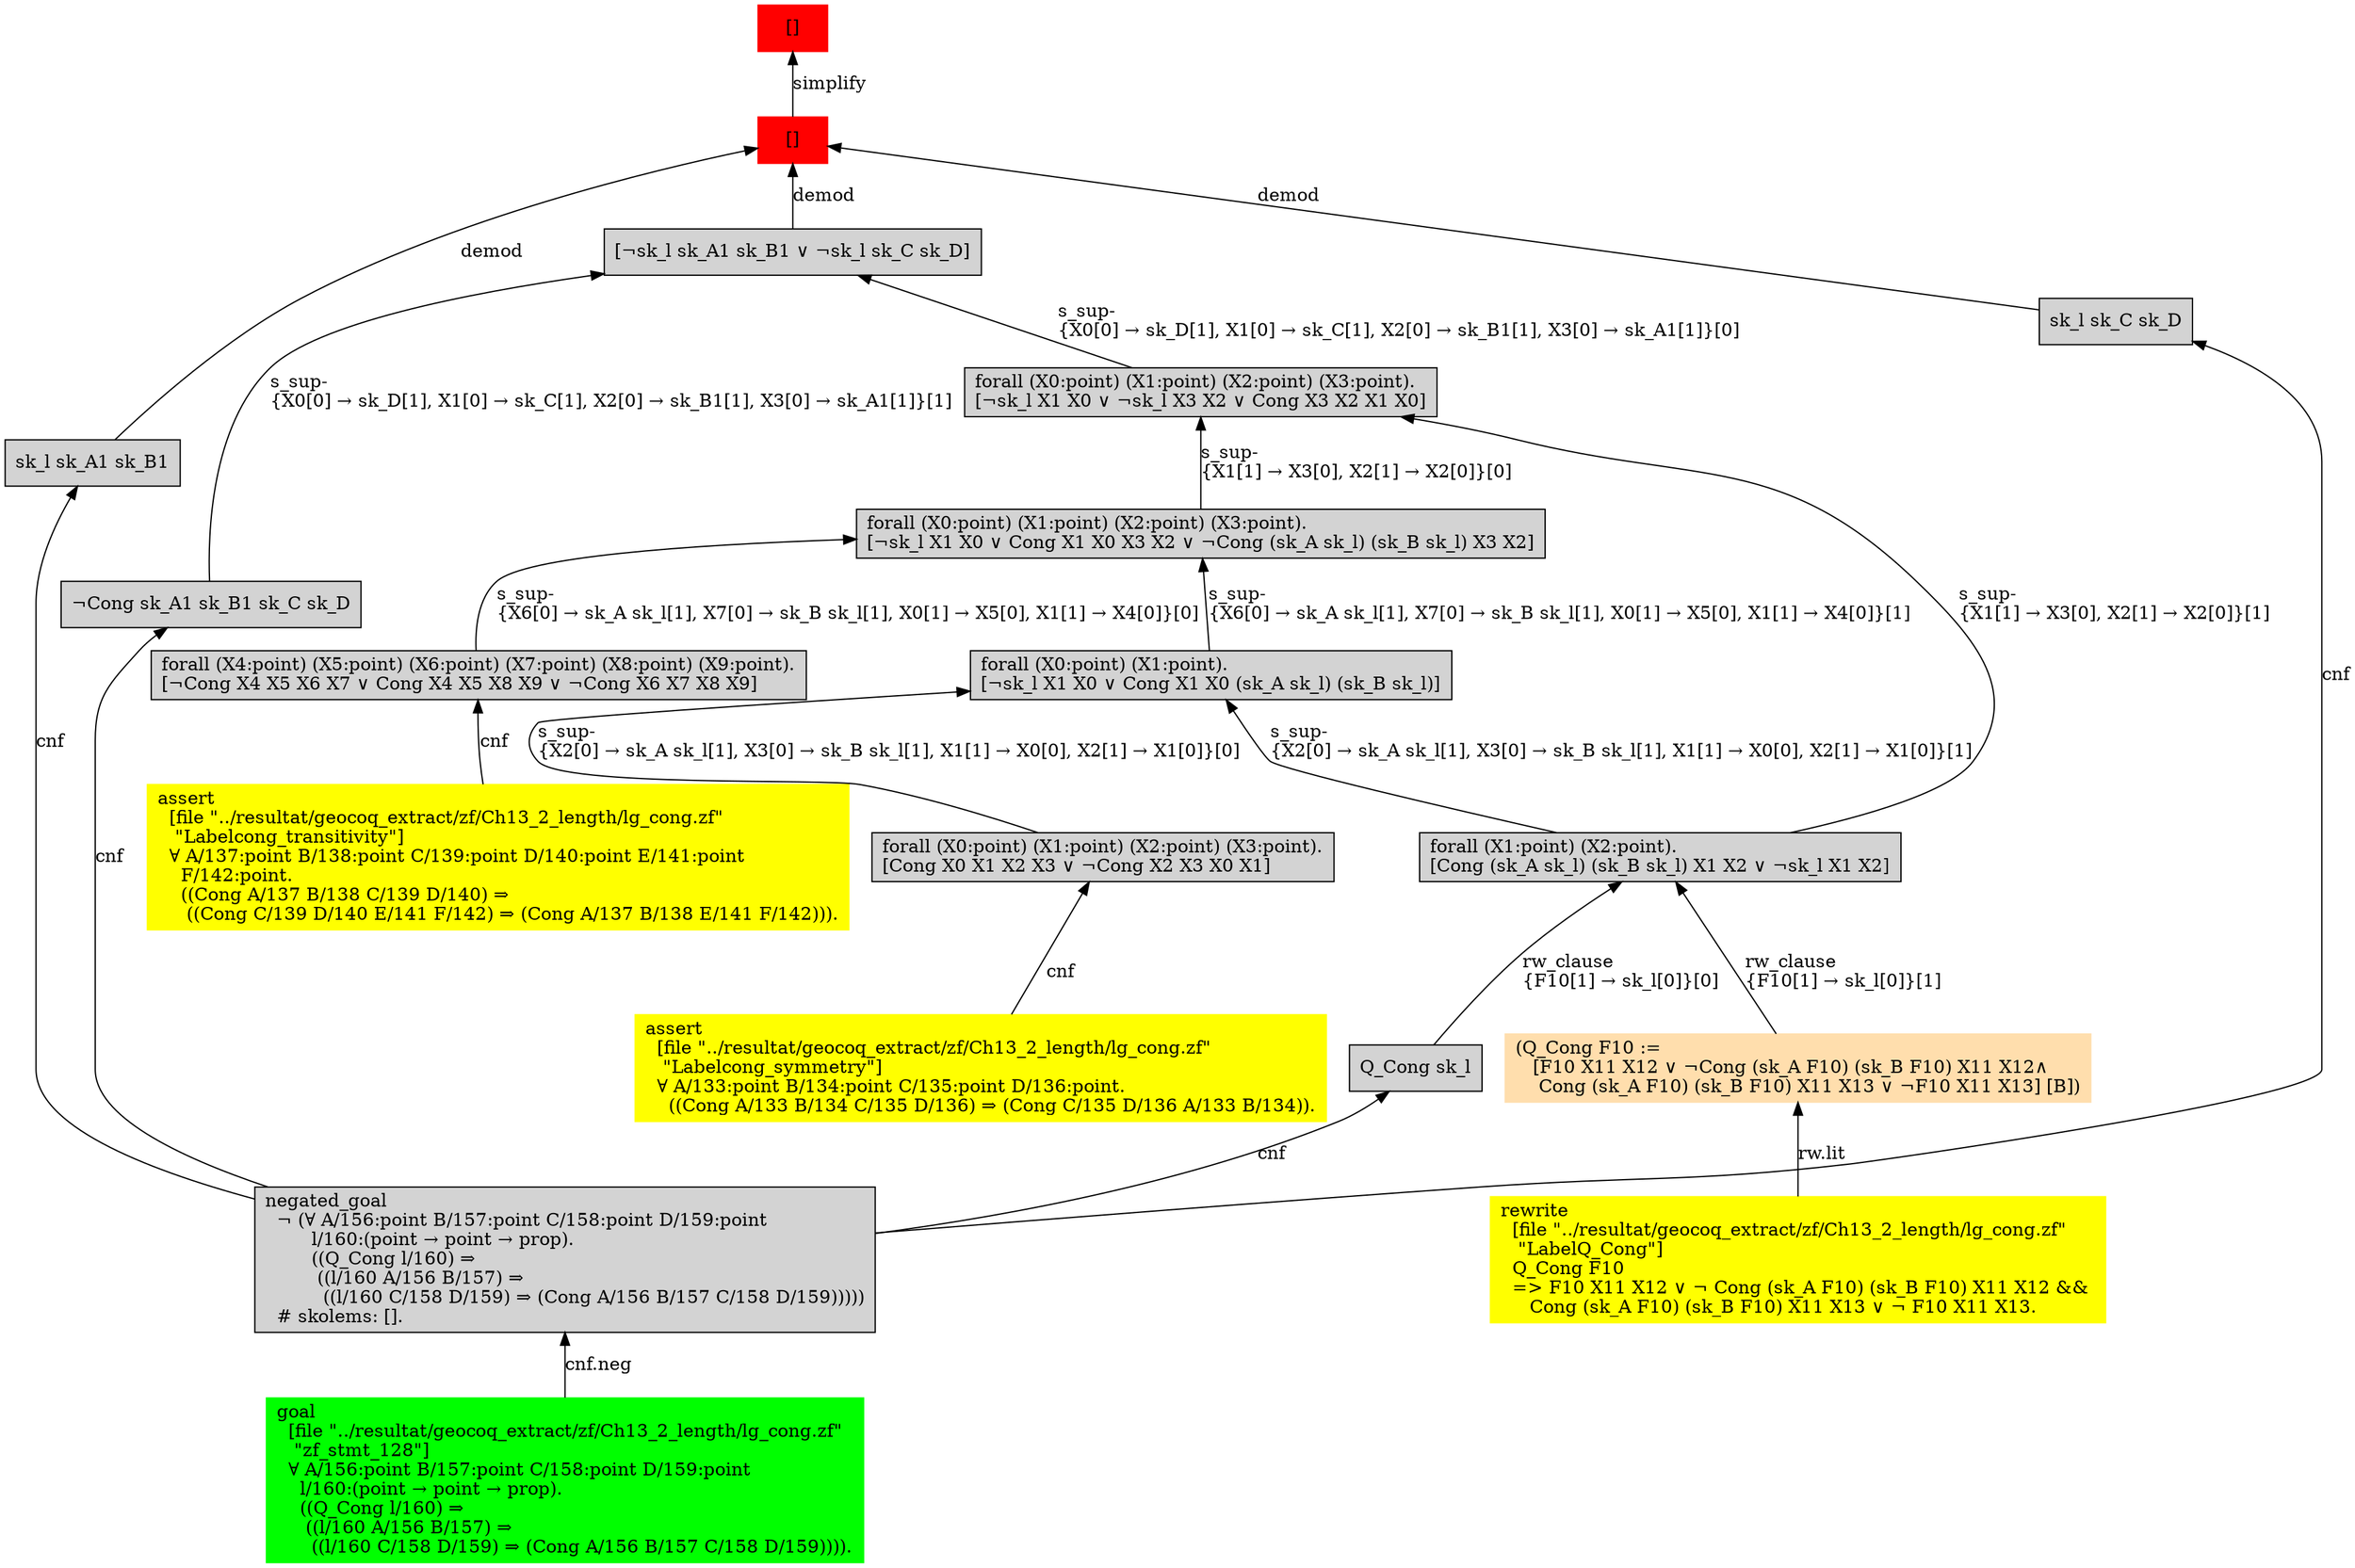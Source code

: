 digraph "unsat_graph" {
  vertex_0 [color=red, label="[]", shape=box, style=filled];
  vertex_0 -> vertex_1 [label="simplify", dir="back"];
  vertex_1 [color=red, label="[]", shape=box, style=filled];
  vertex_1 -> vertex_2 [label="demod", dir="back"];
  vertex_2 [shape=box, label="sk_l sk_C sk_D\l", style=filled];
  vertex_2 -> vertex_3 [label="cnf", dir="back"];
  vertex_3 [shape=box, label="negated_goal\l  ¬ (∀ A/156:point B/157:point C/158:point D/159:point \l        l/160:(point → point → prop).\l        ((Q_Cong l/160) ⇒\l         ((l/160 A/156 B/157) ⇒\l          ((l/160 C/158 D/159) ⇒ (Cong A/156 B/157 C/158 D/159)))))\l  # skolems: [].\l", style=filled];
  vertex_3 -> vertex_4 [label="cnf.neg", dir="back"];
  vertex_4 [color=green, shape=box, label="goal\l  [file \"../resultat/geocoq_extract/zf/Ch13_2_length/lg_cong.zf\" \l   \"zf_stmt_128\"]\l  ∀ A/156:point B/157:point C/158:point D/159:point \l    l/160:(point → point → prop).\l    ((Q_Cong l/160) ⇒\l     ((l/160 A/156 B/157) ⇒\l      ((l/160 C/158 D/159) ⇒ (Cong A/156 B/157 C/158 D/159)))).\l", style=filled];
  vertex_1 -> vertex_5 [label="demod", dir="back"];
  vertex_5 [shape=box, label="sk_l sk_A1 sk_B1\l", style=filled];
  vertex_5 -> vertex_3 [label="cnf", dir="back"];
  vertex_1 -> vertex_6 [label="demod", dir="back"];
  vertex_6 [shape=box, label="[¬sk_l sk_A1 sk_B1 ∨ ¬sk_l sk_C sk_D]\l", style=filled];
  vertex_6 -> vertex_7 [label="s_sup-\l\{X0[0] → sk_D[1], X1[0] → sk_C[1], X2[0] → sk_B1[1], X3[0] → sk_A1[1]\}[1]\l", dir="back"];
  vertex_7 [shape=box, label="¬Cong sk_A1 sk_B1 sk_C sk_D\l", style=filled];
  vertex_7 -> vertex_3 [label="cnf", dir="back"];
  vertex_6 -> vertex_8 [label="s_sup-\l\{X0[0] → sk_D[1], X1[0] → sk_C[1], X2[0] → sk_B1[1], X3[0] → sk_A1[1]\}[0]\l", dir="back"];
  vertex_8 [shape=box, label="forall (X0:point) (X1:point) (X2:point) (X3:point).\l[¬sk_l X1 X0 ∨ ¬sk_l X3 X2 ∨ Cong X3 X2 X1 X0]\l", style=filled];
  vertex_8 -> vertex_9 [label="s_sup-\l\{X1[1] → X3[0], X2[1] → X2[0]\}[0]\l", dir="back"];
  vertex_9 [shape=box, label="forall (X0:point) (X1:point) (X2:point) (X3:point).\l[¬sk_l X1 X0 ∨ Cong X1 X0 X3 X2 ∨ ¬Cong (sk_A sk_l) (sk_B sk_l) X3 X2]\l", style=filled];
  vertex_9 -> vertex_10 [label="s_sup-\l\{X6[0] → sk_A sk_l[1], X7[0] → sk_B sk_l[1], X0[1] → X5[0], X1[1] → X4[0]\}[0]\l", dir="back"];
  vertex_10 [shape=box, label="forall (X4:point) (X5:point) (X6:point) (X7:point) (X8:point) (X9:point).\l[¬Cong X4 X5 X6 X7 ∨ Cong X4 X5 X8 X9 ∨ ¬Cong X6 X7 X8 X9]\l", style=filled];
  vertex_10 -> vertex_11 [label="cnf", dir="back"];
  vertex_11 [color=yellow, shape=box, label="assert\l  [file \"../resultat/geocoq_extract/zf/Ch13_2_length/lg_cong.zf\" \l   \"Labelcong_transitivity\"]\l  ∀ A/137:point B/138:point C/139:point D/140:point E/141:point \l    F/142:point.\l    ((Cong A/137 B/138 C/139 D/140) ⇒\l     ((Cong C/139 D/140 E/141 F/142) ⇒ (Cong A/137 B/138 E/141 F/142))).\l", style=filled];
  vertex_9 -> vertex_12 [label="s_sup-\l\{X6[0] → sk_A sk_l[1], X7[0] → sk_B sk_l[1], X0[1] → X5[0], X1[1] → X4[0]\}[1]\l", dir="back"];
  vertex_12 [shape=box, label="forall (X0:point) (X1:point).\l[¬sk_l X1 X0 ∨ Cong X1 X0 (sk_A sk_l) (sk_B sk_l)]\l", style=filled];
  vertex_12 -> vertex_13 [label="s_sup-\l\{X2[0] → sk_A sk_l[1], X3[0] → sk_B sk_l[1], X1[1] → X0[0], X2[1] → X1[0]\}[0]\l", dir="back"];
  vertex_13 [shape=box, label="forall (X0:point) (X1:point) (X2:point) (X3:point).\l[Cong X0 X1 X2 X3 ∨ ¬Cong X2 X3 X0 X1]\l", style=filled];
  vertex_13 -> vertex_14 [label="cnf", dir="back"];
  vertex_14 [color=yellow, shape=box, label="assert\l  [file \"../resultat/geocoq_extract/zf/Ch13_2_length/lg_cong.zf\" \l   \"Labelcong_symmetry\"]\l  ∀ A/133:point B/134:point C/135:point D/136:point.\l    ((Cong A/133 B/134 C/135 D/136) ⇒ (Cong C/135 D/136 A/133 B/134)).\l", style=filled];
  vertex_12 -> vertex_15 [label="s_sup-\l\{X2[0] → sk_A sk_l[1], X3[0] → sk_B sk_l[1], X1[1] → X0[0], X2[1] → X1[0]\}[1]\l", dir="back"];
  vertex_15 [shape=box, label="forall (X1:point) (X2:point).\l[Cong (sk_A sk_l) (sk_B sk_l) X1 X2 ∨ ¬sk_l X1 X2]\l", style=filled];
  vertex_15 -> vertex_16 [label="rw_clause\l\{F10[1] → sk_l[0]\}[1]\l", dir="back"];
  vertex_16 [color=navajowhite, shape=box, label="(Q_Cong F10 :=\l   [F10 X11 X12 ∨ ¬Cong (sk_A F10) (sk_B F10) X11 X12∧\l    Cong (sk_A F10) (sk_B F10) X11 X13 ∨ ¬F10 X11 X13] [B])\l", style=filled];
  vertex_16 -> vertex_17 [label="rw.lit", dir="back"];
  vertex_17 [color=yellow, shape=box, label="rewrite\l  [file \"../resultat/geocoq_extract/zf/Ch13_2_length/lg_cong.zf\" \l   \"LabelQ_Cong\"]\l  Q_Cong F10\l  =\> F10 X11 X12 ∨ ¬ Cong (sk_A F10) (sk_B F10) X11 X12 && \l     Cong (sk_A F10) (sk_B F10) X11 X13 ∨ ¬ F10 X11 X13.\l", style=filled];
  vertex_15 -> vertex_18 [label="rw_clause\l\{F10[1] → sk_l[0]\}[0]\l", dir="back"];
  vertex_18 [shape=box, label="Q_Cong sk_l\l", style=filled];
  vertex_18 -> vertex_3 [label="cnf", dir="back"];
  vertex_8 -> vertex_15 [label="s_sup-\l\{X1[1] → X3[0], X2[1] → X2[0]\}[1]\l", dir="back"];
  }


